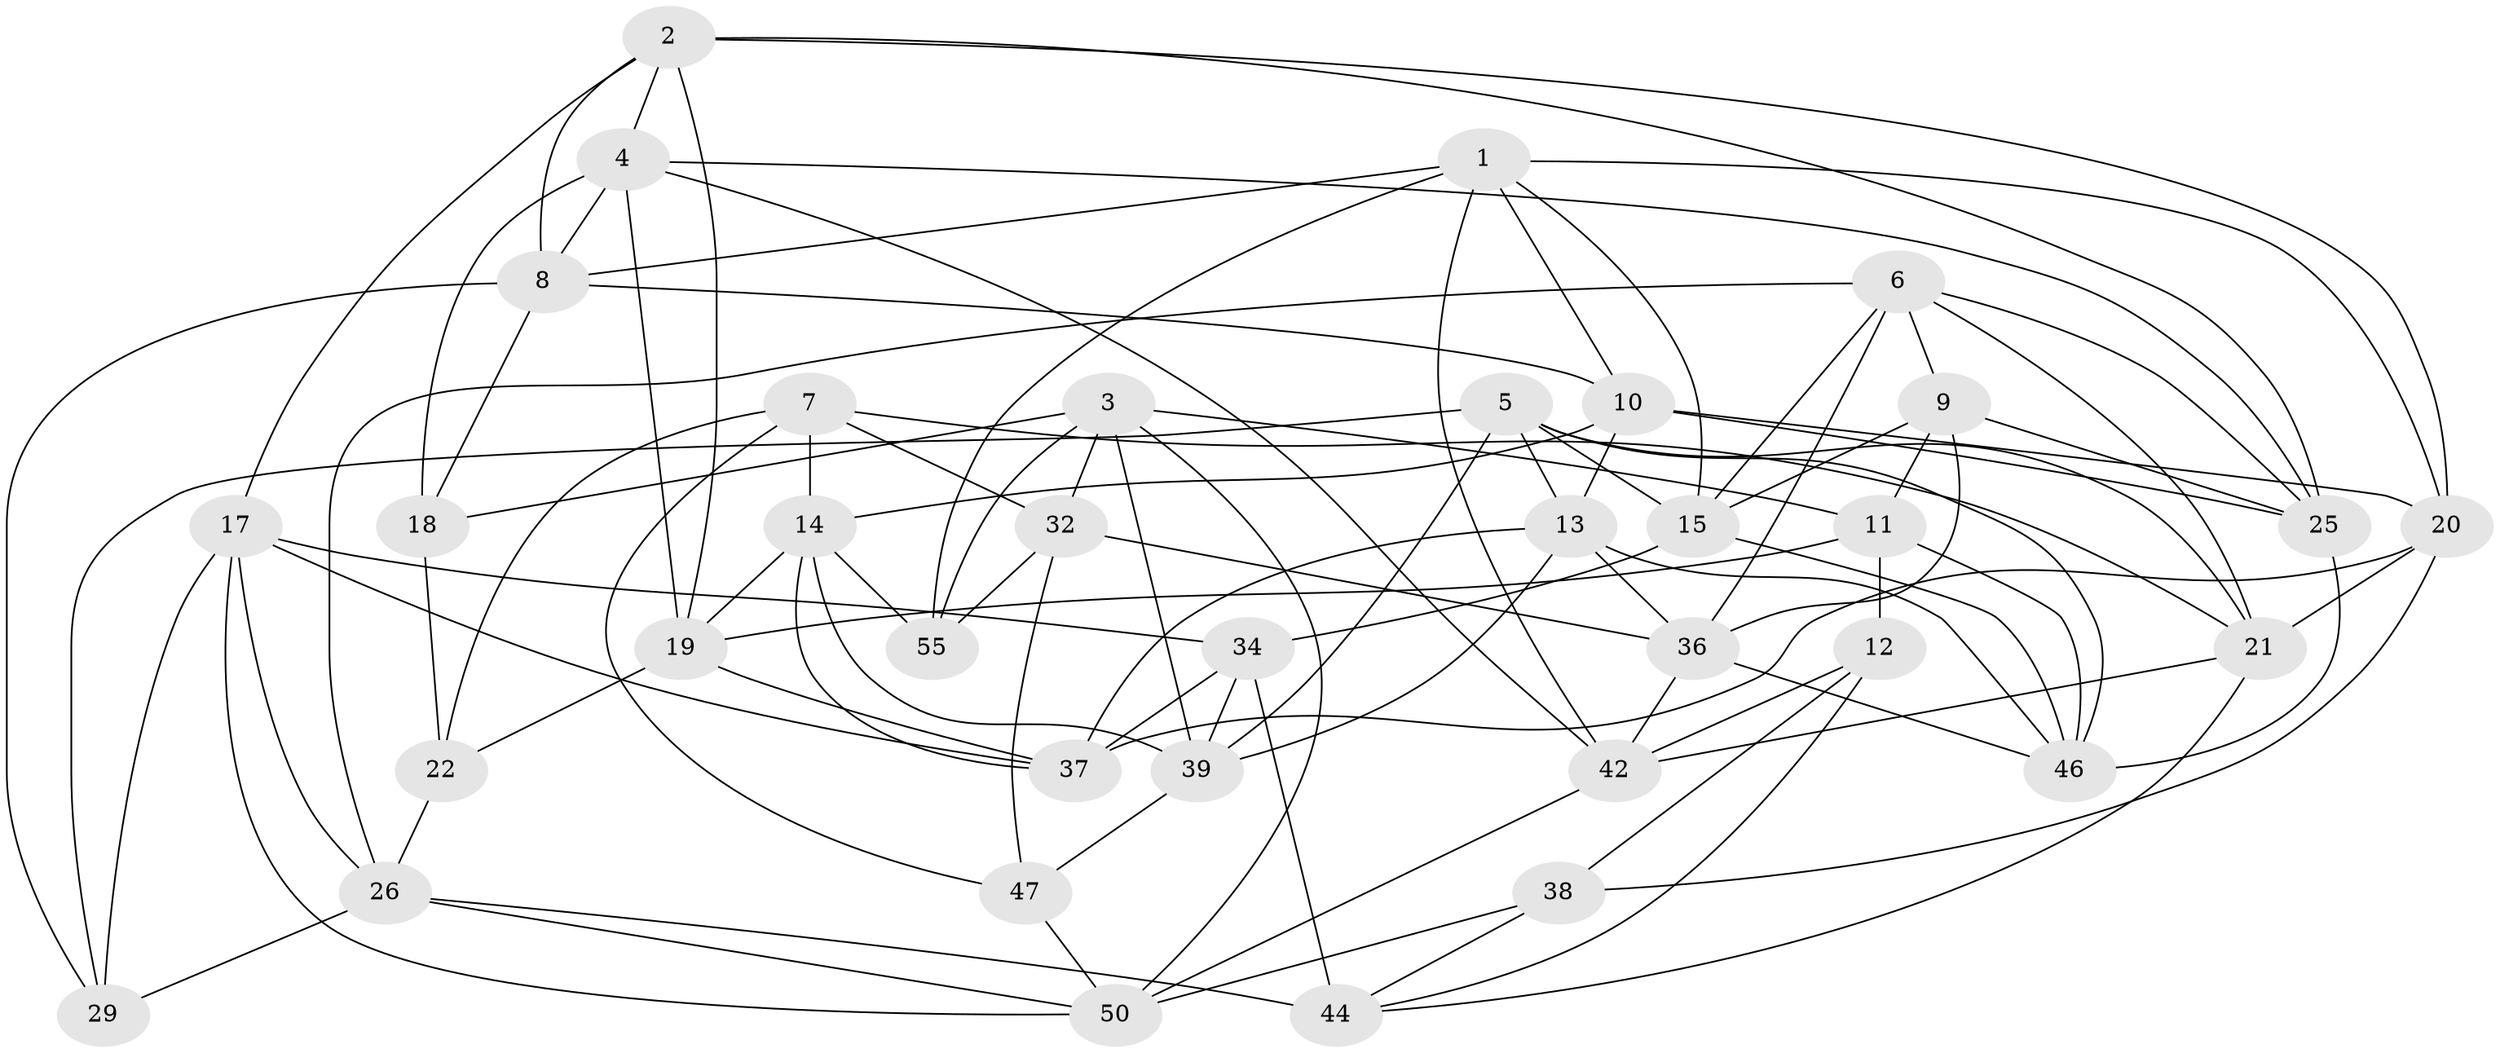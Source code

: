 // original degree distribution, {4: 1.0}
// Generated by graph-tools (version 1.1) at 2025/11/02/27/25 16:11:50]
// undirected, 36 vertices, 98 edges
graph export_dot {
graph [start="1"]
  node [color=gray90,style=filled];
  1 [super="+33"];
  2 [super="+63"];
  3 [super="+35"];
  4 [super="+31"];
  5 [super="+24"];
  6 [super="+27"];
  7 [super="+53"];
  8 [super="+58"];
  9 [super="+30"];
  10 [super="+48"];
  11 [super="+16"];
  12;
  13 [super="+41"];
  14 [super="+40"];
  15 [super="+56"];
  17 [super="+61"];
  18;
  19 [super="+28"];
  20 [super="+23"];
  21 [super="+49"];
  22;
  25 [super="+65"];
  26 [super="+54"];
  29;
  32 [super="+57"];
  34 [super="+51"];
  36 [super="+43"];
  37 [super="+59"];
  38;
  39 [super="+64"];
  42 [super="+45"];
  44 [super="+52"];
  46 [super="+62"];
  47;
  50 [super="+60"];
  55;
  1 -- 15;
  1 -- 10;
  1 -- 42;
  1 -- 20;
  1 -- 55;
  1 -- 8;
  2 -- 20;
  2 -- 8;
  2 -- 17;
  2 -- 25;
  2 -- 4;
  2 -- 19;
  3 -- 39;
  3 -- 50;
  3 -- 55;
  3 -- 32;
  3 -- 18;
  3 -- 11;
  4 -- 18;
  4 -- 25;
  4 -- 42;
  4 -- 8;
  4 -- 19;
  5 -- 29;
  5 -- 21;
  5 -- 13;
  5 -- 39;
  5 -- 46;
  5 -- 15;
  6 -- 36;
  6 -- 26;
  6 -- 21;
  6 -- 25;
  6 -- 15;
  6 -- 9;
  7 -- 14;
  7 -- 22;
  7 -- 32 [weight=2];
  7 -- 21;
  7 -- 47;
  8 -- 29;
  8 -- 18;
  8 -- 10;
  9 -- 11 [weight=2];
  9 -- 25;
  9 -- 36;
  9 -- 15;
  10 -- 13;
  10 -- 14;
  10 -- 25;
  10 -- 20;
  11 -- 12;
  11 -- 19;
  11 -- 46;
  12 -- 44;
  12 -- 38;
  12 -- 42;
  13 -- 46;
  13 -- 37;
  13 -- 36;
  13 -- 39;
  14 -- 39;
  14 -- 19;
  14 -- 37;
  14 -- 55;
  15 -- 34;
  15 -- 46;
  17 -- 50;
  17 -- 34;
  17 -- 26;
  17 -- 29;
  17 -- 37;
  18 -- 22;
  19 -- 22;
  19 -- 37;
  20 -- 21;
  20 -- 38;
  20 -- 37;
  21 -- 44;
  21 -- 42;
  22 -- 26;
  25 -- 46;
  26 -- 44;
  26 -- 50;
  26 -- 29;
  32 -- 47;
  32 -- 55;
  32 -- 36;
  34 -- 44 [weight=2];
  34 -- 39;
  34 -- 37;
  36 -- 46;
  36 -- 42;
  38 -- 44;
  38 -- 50;
  39 -- 47;
  42 -- 50;
  47 -- 50;
}
